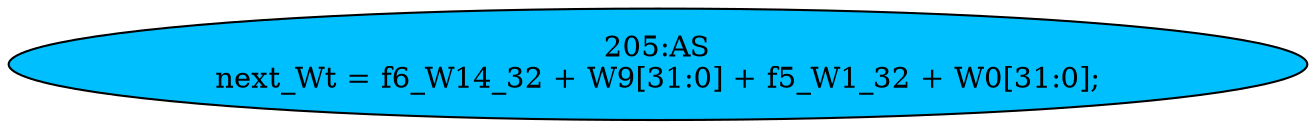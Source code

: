 strict digraph "" {
	node [label="\N"];
	"205:AS"	 [ast="<pyverilog.vparser.ast.Assign object at 0x7f28be102890>",
		def_var="['next_Wt']",
		fillcolor=deepskyblue,
		label="205:AS
next_Wt = f6_W14_32 + W9[31:0] + f5_W1_32 + W0[31:0];",
		statements="[]",
		style=filled,
		typ=Assign,
		use_var="['f6_W14_32', 'W9', 'f5_W1_32', 'W0']"];
}
